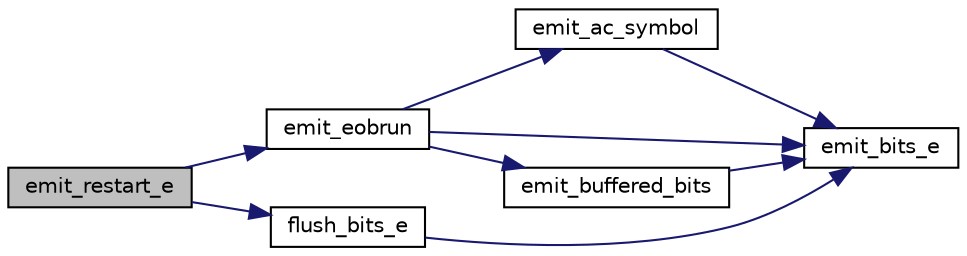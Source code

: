 digraph "emit_restart_e"
{
 // LATEX_PDF_SIZE
  bgcolor="transparent";
  edge [fontname="Helvetica",fontsize="10",labelfontname="Helvetica",labelfontsize="10"];
  node [fontname="Helvetica",fontsize="10",shape=record];
  rankdir="LR";
  Node93 [label="emit_restart_e",height=0.2,width=0.4,color="black", fillcolor="grey75", style="filled", fontcolor="black",tooltip=" "];
  Node93 -> Node94 [color="midnightblue",fontsize="10",style="solid",fontname="Helvetica"];
  Node94 [label="emit_eobrun",height=0.2,width=0.4,color="black",URL="$jchuff_8c.html#abc3f63e0a0443dabc0b9a520f8e50292",tooltip=" "];
  Node94 -> Node95 [color="midnightblue",fontsize="10",style="solid",fontname="Helvetica"];
  Node95 [label="emit_ac_symbol",height=0.2,width=0.4,color="black",URL="$jchuff_8c.html#a07823ab39ef8578973b1bd8e09384350",tooltip=" "];
  Node95 -> Node96 [color="midnightblue",fontsize="10",style="solid",fontname="Helvetica"];
  Node96 [label="emit_bits_e",height=0.2,width=0.4,color="black",URL="$jchuff_8c.html#a944ee3875180fbb90badf7c2be7f369d",tooltip=" "];
  Node94 -> Node96 [color="midnightblue",fontsize="10",style="solid",fontname="Helvetica"];
  Node94 -> Node97 [color="midnightblue",fontsize="10",style="solid",fontname="Helvetica"];
  Node97 [label="emit_buffered_bits",height=0.2,width=0.4,color="black",URL="$jchuff_8c.html#ab4ebe43b6d989c78ef8f216f31c03abf",tooltip=" "];
  Node97 -> Node96 [color="midnightblue",fontsize="10",style="solid",fontname="Helvetica"];
  Node93 -> Node98 [color="midnightblue",fontsize="10",style="solid",fontname="Helvetica"];
  Node98 [label="flush_bits_e",height=0.2,width=0.4,color="black",URL="$jchuff_8c.html#abdbb7e0ce2efb140d6616e2d75d81fa8",tooltip=" "];
  Node98 -> Node96 [color="midnightblue",fontsize="10",style="solid",fontname="Helvetica"];
}
